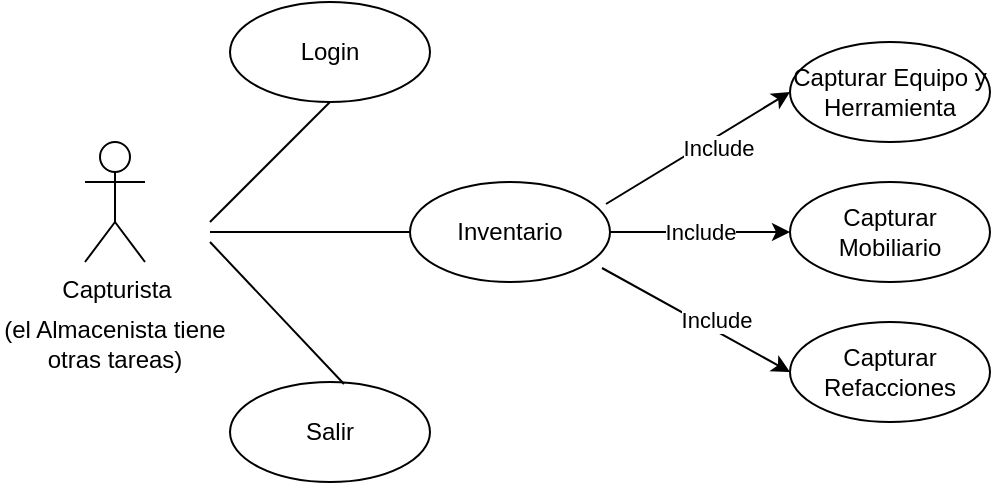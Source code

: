 <mxfile version="20.6.0" type="github">
  <diagram id="kgpKYQtTHZ0yAKxKKP6v" name="Page-1">
    <mxGraphModel dx="735" dy="482" grid="1" gridSize="10" guides="1" tooltips="1" connect="1" arrows="1" fold="1" page="1" pageScale="1" pageWidth="850" pageHeight="1100" math="0" shadow="0">
      <root>
        <mxCell id="0" />
        <mxCell id="1" parent="0" />
        <mxCell id="UVm6rG7PrMdfkEH4zLCa-1" value="Capturista" style="shape=umlActor;verticalLabelPosition=bottom;verticalAlign=top;html=1;outlineConnect=0;" parent="1" vertex="1">
          <mxGeometry x="67.5" y="230" width="30" height="60" as="geometry" />
        </mxCell>
        <mxCell id="UVm6rG7PrMdfkEH4zLCa-2" value="" style="endArrow=none;html=1;rounded=0;entryX=0.5;entryY=1;entryDx=0;entryDy=0;" parent="1" target="UVm6rG7PrMdfkEH4zLCa-3" edge="1">
          <mxGeometry width="50" height="50" relative="1" as="geometry">
            <mxPoint x="130" y="270" as="sourcePoint" />
            <mxPoint x="220" y="220" as="targetPoint" />
          </mxGeometry>
        </mxCell>
        <mxCell id="UVm6rG7PrMdfkEH4zLCa-3" value="Login" style="ellipse;whiteSpace=wrap;html=1;" parent="1" vertex="1">
          <mxGeometry x="140" y="160" width="100" height="50" as="geometry" />
        </mxCell>
        <mxCell id="UVm6rG7PrMdfkEH4zLCa-4" value="" style="endArrow=none;html=1;rounded=0;entryX=0;entryY=0.5;entryDx=0;entryDy=0;" parent="1" target="UVm6rG7PrMdfkEH4zLCa-5" edge="1">
          <mxGeometry width="50" height="50" relative="1" as="geometry">
            <mxPoint x="130" y="275" as="sourcePoint" />
            <mxPoint x="230" y="280" as="targetPoint" />
          </mxGeometry>
        </mxCell>
        <mxCell id="UVm6rG7PrMdfkEH4zLCa-5" value="Inventario" style="ellipse;whiteSpace=wrap;html=1;" parent="1" vertex="1">
          <mxGeometry x="230" y="250" width="100" height="50" as="geometry" />
        </mxCell>
        <mxCell id="UVm6rG7PrMdfkEH4zLCa-9" value="" style="endArrow=classic;html=1;rounded=0;exitX=1;exitY=0.5;exitDx=0;exitDy=0;" parent="1" source="UVm6rG7PrMdfkEH4zLCa-5" edge="1">
          <mxGeometry relative="1" as="geometry">
            <mxPoint x="320" y="230" as="sourcePoint" />
            <mxPoint x="420" y="275" as="targetPoint" />
          </mxGeometry>
        </mxCell>
        <mxCell id="UVm6rG7PrMdfkEH4zLCa-10" value="Include" style="edgeLabel;resizable=0;html=1;align=center;verticalAlign=middle;" parent="UVm6rG7PrMdfkEH4zLCa-9" connectable="0" vertex="1">
          <mxGeometry relative="1" as="geometry" />
        </mxCell>
        <mxCell id="UVm6rG7PrMdfkEH4zLCa-12" value="Capturar Mobiliario" style="ellipse;whiteSpace=wrap;html=1;" parent="1" vertex="1">
          <mxGeometry x="420" y="250" width="100" height="50" as="geometry" />
        </mxCell>
        <mxCell id="UVm6rG7PrMdfkEH4zLCa-14" value="Capturar Equipo y Herramienta" style="ellipse;whiteSpace=wrap;html=1;" parent="1" vertex="1">
          <mxGeometry x="420" y="180" width="100" height="50" as="geometry" />
        </mxCell>
        <mxCell id="UVm6rG7PrMdfkEH4zLCa-15" value="Capturar Refacciones" style="ellipse;whiteSpace=wrap;html=1;" parent="1" vertex="1">
          <mxGeometry x="420" y="320" width="100" height="50" as="geometry" />
        </mxCell>
        <mxCell id="UVm6rG7PrMdfkEH4zLCa-17" value="(el Almacenista tiene otras tareas)" style="text;html=1;strokeColor=none;fillColor=none;align=center;verticalAlign=middle;whiteSpace=wrap;rounded=0;" parent="1" vertex="1">
          <mxGeometry x="25" y="310" width="115" height="42" as="geometry" />
        </mxCell>
        <mxCell id="UVm6rG7PrMdfkEH4zLCa-23" value="" style="endArrow=classic;html=1;rounded=0;entryX=0;entryY=0.5;entryDx=0;entryDy=0;exitX=0.98;exitY=0.22;exitDx=0;exitDy=0;exitPerimeter=0;" parent="1" source="UVm6rG7PrMdfkEH4zLCa-5" target="UVm6rG7PrMdfkEH4zLCa-14" edge="1">
          <mxGeometry relative="1" as="geometry">
            <mxPoint x="340" y="260" as="sourcePoint" />
            <mxPoint x="410" y="260" as="targetPoint" />
          </mxGeometry>
        </mxCell>
        <mxCell id="UVm6rG7PrMdfkEH4zLCa-24" value="Include" style="edgeLabel;resizable=0;html=1;align=center;verticalAlign=middle;" parent="UVm6rG7PrMdfkEH4zLCa-23" connectable="0" vertex="1">
          <mxGeometry relative="1" as="geometry">
            <mxPoint x="10" as="offset" />
          </mxGeometry>
        </mxCell>
        <mxCell id="UVm6rG7PrMdfkEH4zLCa-25" value="" style="endArrow=classic;html=1;rounded=0;entryX=0;entryY=0.5;entryDx=0;entryDy=0;exitX=0.96;exitY=0.86;exitDx=0;exitDy=0;exitPerimeter=0;" parent="1" source="UVm6rG7PrMdfkEH4zLCa-5" target="UVm6rG7PrMdfkEH4zLCa-15" edge="1">
          <mxGeometry relative="1" as="geometry">
            <mxPoint x="330" y="310" as="sourcePoint" />
            <mxPoint x="412" y="290" as="targetPoint" />
          </mxGeometry>
        </mxCell>
        <mxCell id="UVm6rG7PrMdfkEH4zLCa-26" value="Include" style="edgeLabel;resizable=0;html=1;align=center;verticalAlign=middle;" parent="UVm6rG7PrMdfkEH4zLCa-25" connectable="0" vertex="1">
          <mxGeometry relative="1" as="geometry">
            <mxPoint x="10" as="offset" />
          </mxGeometry>
        </mxCell>
        <mxCell id="UVm6rG7PrMdfkEH4zLCa-27" value="Salir" style="ellipse;whiteSpace=wrap;html=1;" parent="1" vertex="1">
          <mxGeometry x="140" y="350" width="100" height="50" as="geometry" />
        </mxCell>
        <mxCell id="UVm6rG7PrMdfkEH4zLCa-28" value="" style="endArrow=none;html=1;rounded=0;exitX=0.57;exitY=0.02;exitDx=0;exitDy=0;exitPerimeter=0;" parent="1" source="UVm6rG7PrMdfkEH4zLCa-27" edge="1">
          <mxGeometry width="50" height="50" relative="1" as="geometry">
            <mxPoint x="190" y="430" as="sourcePoint" />
            <mxPoint x="130" y="280" as="targetPoint" />
          </mxGeometry>
        </mxCell>
      </root>
    </mxGraphModel>
  </diagram>
</mxfile>
